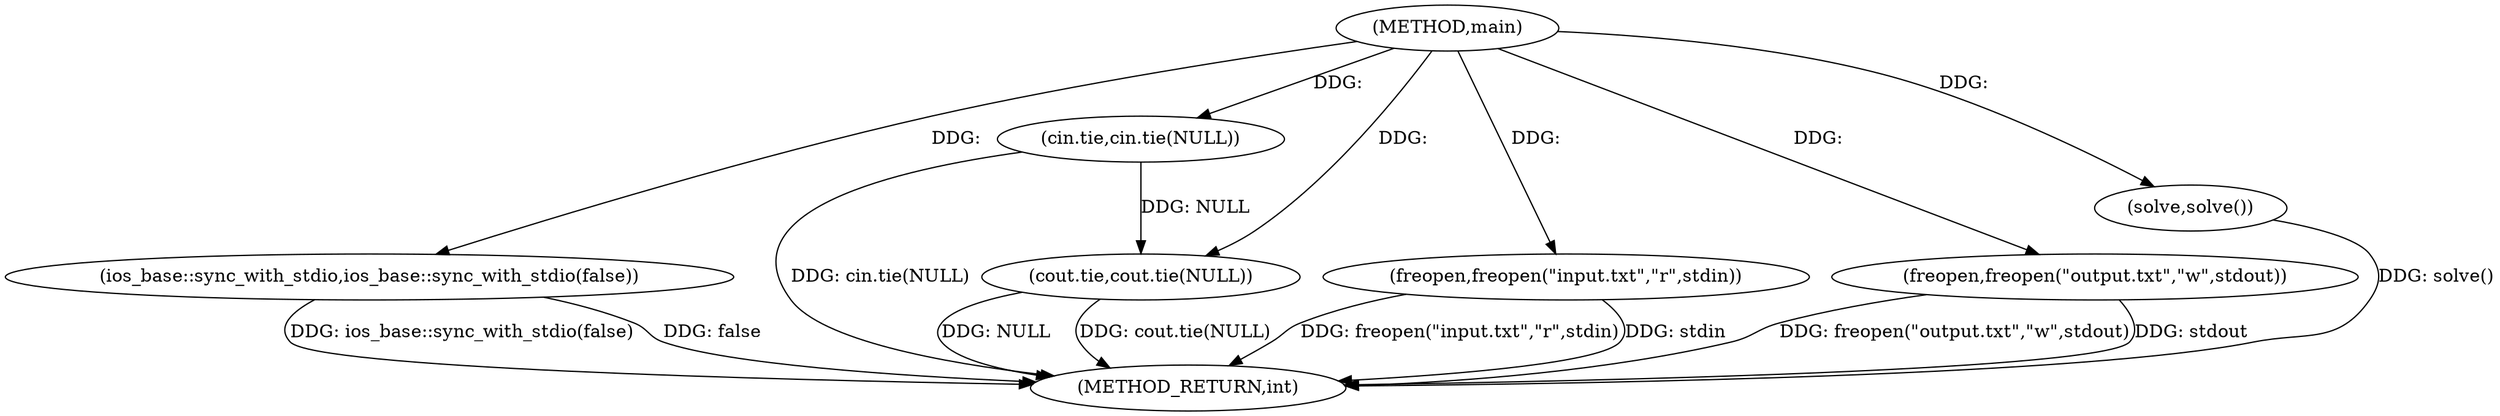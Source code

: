 digraph "main" {  
"1000177" [label = "(METHOD,main)" ]
"1000194" [label = "(METHOD_RETURN,int)" ]
"1000179" [label = "(ios_base::sync_with_stdio,ios_base::sync_with_stdio(false))" ]
"1000181" [label = "(cin.tie,cin.tie(NULL))" ]
"1000183" [label = "(cout.tie,cout.tie(NULL))" ]
"1000185" [label = "(freopen,freopen(\"input.txt\",\"r\",stdin))" ]
"1000189" [label = "(freopen,freopen(\"output.txt\",\"w\",stdout))" ]
"1000193" [label = "(solve,solve())" ]
  "1000179" -> "1000194"  [ label = "DDG: ios_base::sync_with_stdio(false)"] 
  "1000181" -> "1000194"  [ label = "DDG: cin.tie(NULL)"] 
  "1000183" -> "1000194"  [ label = "DDG: NULL"] 
  "1000183" -> "1000194"  [ label = "DDG: cout.tie(NULL)"] 
  "1000185" -> "1000194"  [ label = "DDG: freopen(\"input.txt\",\"r\",stdin)"] 
  "1000189" -> "1000194"  [ label = "DDG: freopen(\"output.txt\",\"w\",stdout)"] 
  "1000193" -> "1000194"  [ label = "DDG: solve()"] 
  "1000179" -> "1000194"  [ label = "DDG: false"] 
  "1000185" -> "1000194"  [ label = "DDG: stdin"] 
  "1000189" -> "1000194"  [ label = "DDG: stdout"] 
  "1000177" -> "1000193"  [ label = "DDG: "] 
  "1000177" -> "1000179"  [ label = "DDG: "] 
  "1000177" -> "1000181"  [ label = "DDG: "] 
  "1000181" -> "1000183"  [ label = "DDG: NULL"] 
  "1000177" -> "1000183"  [ label = "DDG: "] 
  "1000177" -> "1000185"  [ label = "DDG: "] 
  "1000177" -> "1000189"  [ label = "DDG: "] 
}
